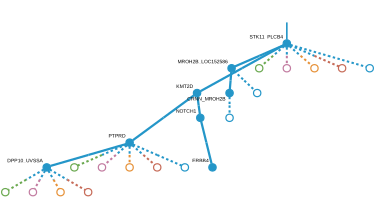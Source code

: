 strict digraph  {
graph[splines=false]; nodesep=0.7; rankdir=TB; ranksep=0.6; forcelabels=true; dpi=600; size=2.5;
0 [color="#2496c8ff", fillcolor="#2496c8ff", fixedsize=true, fontname=Arial, fontsize="12pt", height="0.25", label="", penwidth=3, shape=circle, style=filled, xlabel=STK11_PLCB4];
1 [color="#2496c8ff", fillcolor="#2496c8ff", fixedsize=true, fontname=Arial, fontsize="12pt", height="0.25", label="", penwidth=3, shape=circle, style=filled, xlabel=KMT2D];
5 [color="#2496c8ff", fillcolor="#2496c8ff", fixedsize=true, fontname=Arial, fontsize="12pt", height="0.25", label="", penwidth=3, shape=circle, style=filled, xlabel=MROH2B_LOC152586];
8 [color="#6aa84fff", fillcolor="#6aa84fff", fixedsize=true, fontname=Arial, fontsize="12pt", height="0.25", label="", penwidth=3, shape=circle, style=solid, xlabel=""];
11 [color="#c27ba0ff", fillcolor="#c27ba0ff", fixedsize=true, fontname=Arial, fontsize="12pt", height="0.25", label="", penwidth=3, shape=circle, style=solid, xlabel=""];
14 [color="#e69138ff", fillcolor="#e69138ff", fixedsize=true, fontname=Arial, fontsize="12pt", height="0.25", label="", penwidth=3, shape=circle, style=solid, xlabel=""];
17 [color="#be5742e1", fillcolor="#be5742e1", fixedsize=true, fontname=Arial, fontsize="12pt", height="0.25", label="", penwidth=3, shape=circle, style=solid, xlabel=""];
20 [color="#2496c8ff", fillcolor="#2496c8ff", fixedsize=true, fontname=Arial, fontsize="12pt", height="0.25", label="", penwidth=3, shape=circle, style=solid, xlabel=""];
2 [color="#2496c8ff", fillcolor="#2496c8ff", fixedsize=true, fontname=Arial, fontsize="12pt", height="0.25", label="", penwidth=3, shape=circle, style=filled, xlabel=PTPRD];
6 [color="#2496c8ff", fillcolor="#2496c8ff", fixedsize=true, fontname=Arial, fontsize="12pt", height="0.25", label="", penwidth=3, shape=circle, style=filled, xlabel=NOTCH1];
7 [color="#2496c8ff", fillcolor="#2496c8ff", fixedsize=true, fontname=Arial, fontsize="12pt", height="0.25", label="", penwidth=3, shape=circle, style=filled, xlabel=DPP10_UVSSA];
9 [color="#6aa84fff", fillcolor="#6aa84fff", fixedsize=true, fontname=Arial, fontsize="12pt", height="0.25", label="", penwidth=3, shape=circle, style=solid, xlabel=""];
12 [color="#c27ba0ff", fillcolor="#c27ba0ff", fixedsize=true, fontname=Arial, fontsize="12pt", height="0.25", label="", penwidth=3, shape=circle, style=solid, xlabel=""];
15 [color="#e69138ff", fillcolor="#e69138ff", fixedsize=true, fontname=Arial, fontsize="12pt", height="0.25", label="", penwidth=3, shape=circle, style=solid, xlabel=""];
18 [color="#be5742e1", fillcolor="#be5742e1", fixedsize=true, fontname=Arial, fontsize="12pt", height="0.25", label="", penwidth=3, shape=circle, style=solid, xlabel=""];
21 [color="#2496c8ff", fillcolor="#2496c8ff", fixedsize=true, fontname=Arial, fontsize="12pt", height="0.25", label="", penwidth=3, shape=circle, style=solid, xlabel=""];
4 [color="#2496c8ff", fillcolor="#2496c8ff", fixedsize=true, fontname=Arial, fontsize="12pt", height="0.25", label="", penwidth=3, shape=circle, style=filled, xlabel=CRNN_MROH2B];
22 [color="#2496c8ff", fillcolor="#2496c8ff", fixedsize=true, fontname=Arial, fontsize="12pt", height="0.25", label="", penwidth=3, shape=circle, style=solid, xlabel=""];
23 [color="#2496c8ff", fillcolor="#2496c8ff", fixedsize=true, fontname=Arial, fontsize="12pt", height="0.25", label="", penwidth=3, shape=circle, style=solid, xlabel=""];
3 [color="#2496c8ff", fillcolor="#2496c8ff", fixedsize=true, fontname=Arial, fontsize="12pt", height="0.25", label="", penwidth=3, shape=circle, style=filled, xlabel=ERBB4];
10 [color="#6aa84fff", fillcolor="#6aa84fff", fixedsize=true, fontname=Arial, fontsize="12pt", height="0.25", label="", penwidth=3, shape=circle, style=solid, xlabel=""];
13 [color="#c27ba0ff", fillcolor="#c27ba0ff", fixedsize=true, fontname=Arial, fontsize="12pt", height="0.25", label="", penwidth=3, shape=circle, style=solid, xlabel=""];
16 [color="#e69138ff", fillcolor="#e69138ff", fixedsize=true, fontname=Arial, fontsize="12pt", height="0.25", label="", penwidth=3, shape=circle, style=solid, xlabel=""];
19 [color="#be5742e1", fillcolor="#be5742e1", fixedsize=true, fontname=Arial, fontsize="12pt", height="0.25", label="", penwidth=3, shape=circle, style=solid, xlabel=""];
normal [label="", penwidth=3, style=invis, xlabel=STK11_PLCB4];
0 -> 1  [arrowsize=0, color="#2496c8ff;0.5:#2496c8ff", minlen="2.5", penwidth="5.5", style=solid];
0 -> 5  [arrowsize=0, color="#2496c8ff;0.5:#2496c8ff", minlen="1.75", penwidth="5.5", style=solid];
0 -> 8  [arrowsize=0, color="#2496c8ff;0.5:#6aa84fff", minlen="1.2625000476837158", penwidth=5, style=dashed];
0 -> 11  [arrowsize=0, color="#2496c8ff;0.5:#c27ba0ff", minlen="1.2625000476837158", penwidth=5, style=dashed];
0 -> 14  [arrowsize=0, color="#2496c8ff;0.5:#e69138ff", minlen="1.2625000476837158", penwidth=5, style=dashed];
0 -> 17  [arrowsize=0, color="#2496c8ff;0.5:#be5742e1", minlen="1.2625000476837158", penwidth=5, style=dashed];
0 -> 20  [arrowsize=0, color="#2496c8ff;0.5:#2496c8ff", minlen="1.2625000476837158", penwidth=5, style=dashed];
1 -> 2  [arrowsize=0, color="#2496c8ff;0.5:#2496c8ff", minlen="2.1999998092651367", penwidth="5.5", style=solid];
1 -> 6  [arrowsize=0, color="#2496c8ff;0.5:#2496c8ff", minlen="1.524999976158142", penwidth="5.5", style=solid];
5 -> 4  [arrowsize=0, color="#2496c8ff;0.5:#2496c8ff", minlen="1.9000000953674316", penwidth="5.5", style=solid];
5 -> 23  [arrowsize=0, color="#2496c8ff;0.5:#2496c8ff", minlen="1.2625000476837158", penwidth=5, style=dashed];
2 -> 7  [arrowsize=0, color="#2496c8ff;0.5:#2496c8ff", minlen="1.524999976158142", penwidth="5.5", style=solid];
2 -> 9  [arrowsize=0, color="#2496c8ff;0.5:#6aa84fff", minlen="1.2625000476837158", penwidth=5, style=dashed];
2 -> 12  [arrowsize=0, color="#2496c8ff;0.5:#c27ba0ff", minlen="1.2625000476837158", penwidth=5, style=dashed];
2 -> 15  [arrowsize=0, color="#2496c8ff;0.5:#e69138ff", minlen="1.2625000476837158", penwidth=5, style=dashed];
2 -> 18  [arrowsize=0, color="#2496c8ff;0.5:#be5742e1", minlen="1.2625000476837158", penwidth=5, style=dashed];
2 -> 21  [arrowsize=0, color="#2496c8ff;0.5:#2496c8ff", minlen="1.2625000476837158", penwidth=5, style=dashed];
6 -> 3  [arrowsize=0, color="#2496c8ff;0.5:#2496c8ff", minlen="2.049999952316284", penwidth="5.5", style=solid];
7 -> 10  [arrowsize=0, color="#2496c8ff;0.5:#6aa84fff", minlen="1.2625000476837158", penwidth=5, style=dashed];
7 -> 13  [arrowsize=0, color="#2496c8ff;0.5:#c27ba0ff", minlen="1.2625000476837158", penwidth=5, style=dashed];
7 -> 16  [arrowsize=0, color="#2496c8ff;0.5:#e69138ff", minlen="1.2625000476837158", penwidth=5, style=dashed];
7 -> 19  [arrowsize=0, color="#2496c8ff;0.5:#be5742e1", minlen="1.2625000476837158", penwidth=5, style=dashed];
4 -> 22  [arrowsize=0, color="#2496c8ff;0.5:#2496c8ff", minlen="1.2625000476837158", penwidth=5, style=dashed];
normal -> 0  [arrowsize=0, color="#2496c8ff", label="", penwidth=4, style=solid];
}

